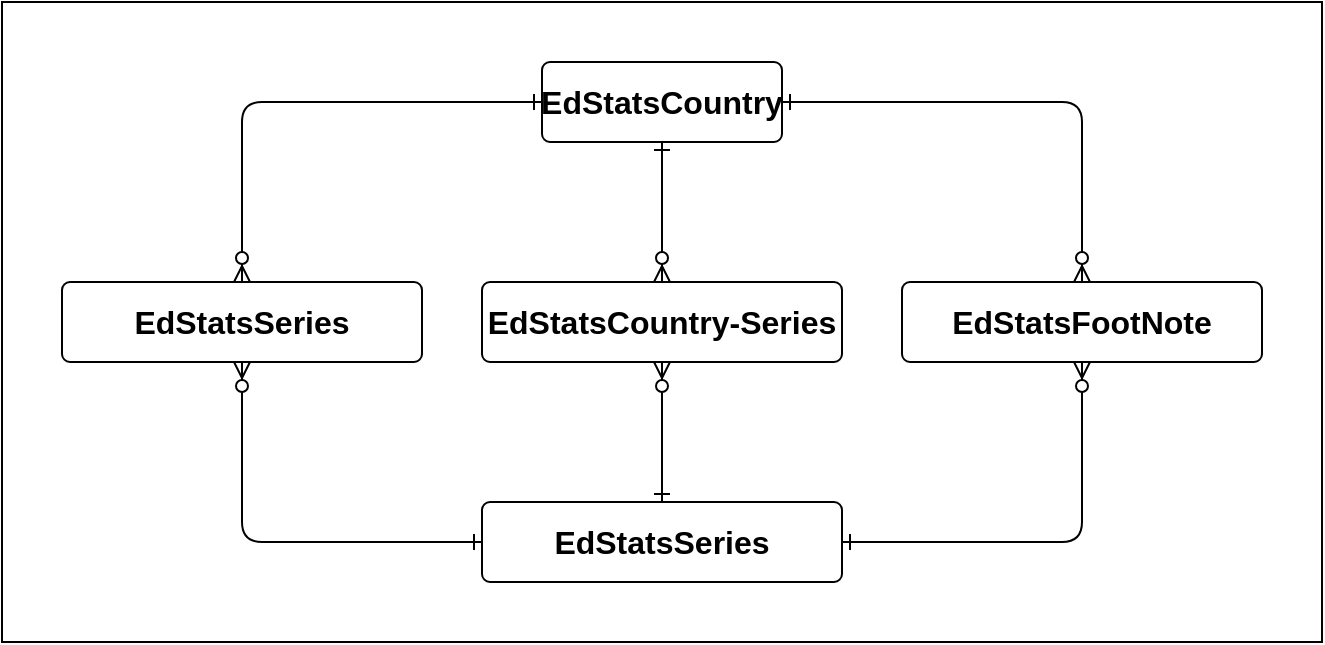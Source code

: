 <mxfile version="14.5.10" type="device"><diagram id="R2lEEEUBdFMjLlhIrx00" name="Page-1"><mxGraphModel dx="1422" dy="794" grid="1" gridSize="10" guides="1" tooltips="1" connect="1" arrows="1" fold="1" page="1" pageScale="1" pageWidth="850" pageHeight="1100" math="0" shadow="0" extFonts="Permanent Marker^https://fonts.googleapis.com/css?family=Permanent+Marker"><root><mxCell id="0"/><mxCell id="1" parent="0"/><mxCell id="Y2FGiJBvkUtvbV-sZPS4-1" value="" style="rounded=0;whiteSpace=wrap;html=1;" vertex="1" parent="1"><mxGeometry x="60" y="80" width="660" height="320" as="geometry"/></mxCell><mxCell id="3jZWhTN_z5iPmGa9BHs_-29" style="edgeStyle=orthogonalEdgeStyle;rounded=1;orthogonalLoop=1;jettySize=auto;html=1;entryX=0.5;entryY=0;entryDx=0;entryDy=0;startArrow=ERone;startFill=0;endArrow=ERzeroToMany;endFill=1;" parent="1" source="3jZWhTN_z5iPmGa9BHs_-18" target="3jZWhTN_z5iPmGa9BHs_-26" edge="1"><mxGeometry relative="1" as="geometry"/></mxCell><mxCell id="3jZWhTN_z5iPmGa9BHs_-31" style="edgeStyle=orthogonalEdgeStyle;rounded=1;orthogonalLoop=1;jettySize=auto;html=1;exitX=0;exitY=0.5;exitDx=0;exitDy=0;entryX=0.5;entryY=0;entryDx=0;entryDy=0;startArrow=ERone;startFill=0;endArrow=ERzeroToMany;endFill=1;" parent="1" source="3jZWhTN_z5iPmGa9BHs_-18" target="3jZWhTN_z5iPmGa9BHs_-25" edge="1"><mxGeometry relative="1" as="geometry"/></mxCell><mxCell id="3jZWhTN_z5iPmGa9BHs_-18" value="&lt;b&gt;&lt;span lang=&quot;FR&quot; style=&quot;font-size: 12.0pt ; line-height: 107% ; font-family: &amp;#34;calibri&amp;#34; , sans-serif&quot;&gt;EdStatsCountry&lt;br&gt;&lt;/span&gt;&lt;/b&gt;" style="rounded=1;arcSize=10;whiteSpace=wrap;html=1;align=center;" parent="1" vertex="1"><mxGeometry x="330" y="110" width="120" height="40" as="geometry"/></mxCell><mxCell id="3jZWhTN_z5iPmGa9BHs_-19" value="&lt;b&gt;&lt;span lang=&quot;FR&quot; style=&quot;font-size: 12.0pt ; line-height: 107% ; font-family: &amp;#34;calibri&amp;#34; , sans-serif&quot;&gt;EdStatsCountry-Series&lt;/span&gt;&lt;/b&gt;" style="rounded=1;arcSize=10;whiteSpace=wrap;html=1;align=center;" parent="1" vertex="1"><mxGeometry x="300" y="220" width="180" height="40" as="geometry"/></mxCell><mxCell id="3jZWhTN_z5iPmGa9BHs_-23" style="edgeStyle=orthogonalEdgeStyle;rounded=1;orthogonalLoop=1;jettySize=auto;html=1;exitX=0.5;exitY=0;exitDx=0;exitDy=0;entryX=0.5;entryY=1;entryDx=0;entryDy=0;startArrow=ERone;startFill=0;endArrow=ERzeroToMany;endFill=1;" parent="1" source="3jZWhTN_z5iPmGa9BHs_-20" target="3jZWhTN_z5iPmGa9BHs_-19" edge="1"><mxGeometry relative="1" as="geometry"/></mxCell><mxCell id="3jZWhTN_z5iPmGa9BHs_-28" style="edgeStyle=orthogonalEdgeStyle;rounded=1;orthogonalLoop=1;jettySize=auto;html=1;exitX=1;exitY=0.5;exitDx=0;exitDy=0;entryX=0.5;entryY=1;entryDx=0;entryDy=0;startArrow=ERone;startFill=0;endArrow=ERzeroToMany;endFill=1;" parent="1" source="3jZWhTN_z5iPmGa9BHs_-20" target="3jZWhTN_z5iPmGa9BHs_-26" edge="1"><mxGeometry relative="1" as="geometry"/></mxCell><mxCell id="3jZWhTN_z5iPmGa9BHs_-32" style="edgeStyle=orthogonalEdgeStyle;rounded=1;orthogonalLoop=1;jettySize=auto;html=1;exitX=0;exitY=0.5;exitDx=0;exitDy=0;startArrow=ERone;startFill=0;endArrow=ERzeroToMany;endFill=1;" parent="1" source="3jZWhTN_z5iPmGa9BHs_-20" target="3jZWhTN_z5iPmGa9BHs_-25" edge="1"><mxGeometry relative="1" as="geometry"/></mxCell><mxCell id="3jZWhTN_z5iPmGa9BHs_-20" value="&lt;b&gt;&lt;span lang=&quot;FR&quot; style=&quot;font-size: 12.0pt ; line-height: 107% ; font-family: &amp;#34;calibri&amp;#34; , sans-serif&quot;&gt;EdStatsSeries&lt;/span&gt;&lt;/b&gt;" style="rounded=1;arcSize=10;whiteSpace=wrap;html=1;align=center;" parent="1" vertex="1"><mxGeometry x="300" y="330" width="180" height="40" as="geometry"/></mxCell><mxCell id="3jZWhTN_z5iPmGa9BHs_-21" value="" style="endArrow=ERzeroToMany;html=1;endFill=1;startArrow=ERone;startFill=0;edgeStyle=orthogonalEdgeStyle;exitX=0.5;exitY=1;exitDx=0;exitDy=0;" parent="1" source="3jZWhTN_z5iPmGa9BHs_-18" target="3jZWhTN_z5iPmGa9BHs_-19" edge="1"><mxGeometry width="50" height="50" relative="1" as="geometry"><mxPoint x="390" y="230" as="sourcePoint"/><mxPoint x="390" y="160" as="targetPoint"/></mxGeometry></mxCell><mxCell id="3jZWhTN_z5iPmGa9BHs_-25" value="&lt;b&gt;&lt;span lang=&quot;FR&quot; style=&quot;font-size: 12.0pt ; line-height: 107% ; font-family: &amp;#34;calibri&amp;#34; , sans-serif&quot;&gt;EdStatsSeries&lt;/span&gt;&lt;/b&gt;" style="rounded=1;arcSize=10;whiteSpace=wrap;html=1;align=center;" parent="1" vertex="1"><mxGeometry x="90" y="220" width="180" height="40" as="geometry"/></mxCell><mxCell id="3jZWhTN_z5iPmGa9BHs_-26" value="&lt;b&gt;&lt;span lang=&quot;FR&quot; style=&quot;font-size: 12.0pt ; line-height: 107% ; font-family: &amp;#34;calibri&amp;#34; , sans-serif&quot;&gt;EdStatsFootNote&lt;/span&gt;&lt;/b&gt;" style="rounded=1;arcSize=10;whiteSpace=wrap;html=1;align=center;" parent="1" vertex="1"><mxGeometry x="510" y="220" width="180" height="40" as="geometry"/></mxCell></root></mxGraphModel></diagram></mxfile>